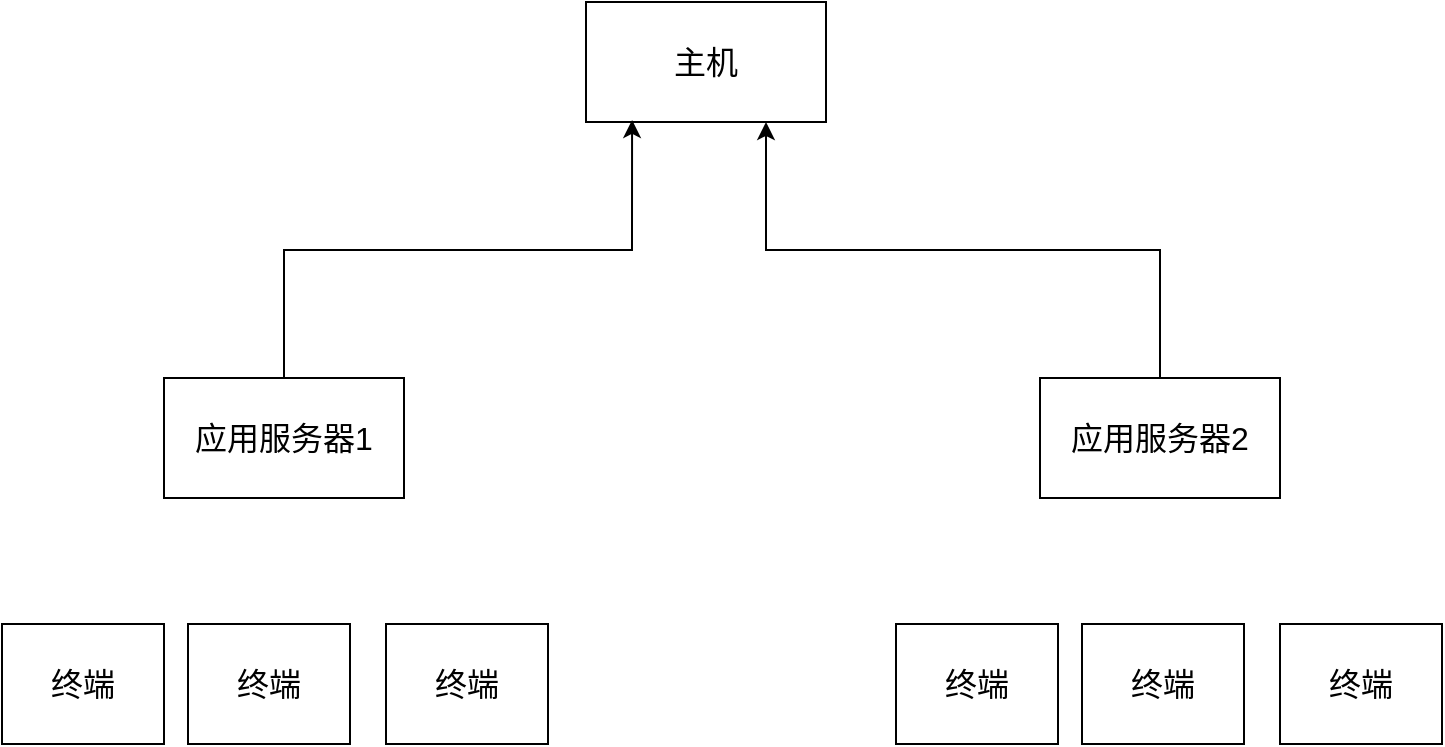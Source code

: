 <mxfile version="21.7.4" type="github">
  <diagram name="第 1 页" id="edIoZuRB3zaZxlKi64ll">
    <mxGraphModel dx="1281" dy="1096" grid="0" gridSize="10" guides="1" tooltips="1" connect="1" arrows="1" fold="1" page="1" pageScale="1" pageWidth="1600" pageHeight="1200" math="0" shadow="0">
      <root>
        <mxCell id="0" />
        <mxCell id="1" parent="0" />
        <mxCell id="2sgpYn9WfDaX8F-7KSPa-13" value="主机" style="rounded=0;whiteSpace=wrap;html=1;fontSize=16;" vertex="1" parent="1">
          <mxGeometry x="495" y="224" width="120" height="60" as="geometry" />
        </mxCell>
        <mxCell id="2sgpYn9WfDaX8F-7KSPa-20" style="edgeStyle=orthogonalEdgeStyle;rounded=0;orthogonalLoop=1;jettySize=auto;html=1;exitX=0.5;exitY=0;exitDx=0;exitDy=0;entryX=0.192;entryY=0.983;entryDx=0;entryDy=0;entryPerimeter=0;fontSize=16;" edge="1" parent="1" source="2sgpYn9WfDaX8F-7KSPa-14" target="2sgpYn9WfDaX8F-7KSPa-13">
          <mxGeometry relative="1" as="geometry" />
        </mxCell>
        <mxCell id="2sgpYn9WfDaX8F-7KSPa-14" value="应用服务器1" style="rounded=0;whiteSpace=wrap;html=1;fontSize=16;" vertex="1" parent="1">
          <mxGeometry x="284" y="412" width="120" height="60" as="geometry" />
        </mxCell>
        <mxCell id="2sgpYn9WfDaX8F-7KSPa-22" style="edgeStyle=orthogonalEdgeStyle;rounded=0;orthogonalLoop=1;jettySize=auto;html=1;exitX=0.5;exitY=0;exitDx=0;exitDy=0;entryX=0.75;entryY=1;entryDx=0;entryDy=0;fontSize=16;" edge="1" parent="1" source="2sgpYn9WfDaX8F-7KSPa-16" target="2sgpYn9WfDaX8F-7KSPa-13">
          <mxGeometry relative="1" as="geometry" />
        </mxCell>
        <mxCell id="2sgpYn9WfDaX8F-7KSPa-16" value="应用服务器2" style="rounded=0;whiteSpace=wrap;html=1;fontSize=16;" vertex="1" parent="1">
          <mxGeometry x="722" y="412" width="120" height="60" as="geometry" />
        </mxCell>
        <mxCell id="2sgpYn9WfDaX8F-7KSPa-27" value="终端" style="rounded=0;whiteSpace=wrap;html=1;fontSize=16;" vertex="1" parent="1">
          <mxGeometry x="203" y="535" width="81" height="60" as="geometry" />
        </mxCell>
        <mxCell id="2sgpYn9WfDaX8F-7KSPa-30" value="终端" style="rounded=0;whiteSpace=wrap;html=1;fontSize=16;" vertex="1" parent="1">
          <mxGeometry x="296" y="535" width="81" height="60" as="geometry" />
        </mxCell>
        <mxCell id="2sgpYn9WfDaX8F-7KSPa-31" value="终端" style="rounded=0;whiteSpace=wrap;html=1;fontSize=16;" vertex="1" parent="1">
          <mxGeometry x="395" y="535" width="81" height="60" as="geometry" />
        </mxCell>
        <mxCell id="2sgpYn9WfDaX8F-7KSPa-32" value="终端" style="rounded=0;whiteSpace=wrap;html=1;fontSize=16;" vertex="1" parent="1">
          <mxGeometry x="650" y="535" width="81" height="60" as="geometry" />
        </mxCell>
        <mxCell id="2sgpYn9WfDaX8F-7KSPa-33" value="终端" style="rounded=0;whiteSpace=wrap;html=1;fontSize=16;" vertex="1" parent="1">
          <mxGeometry x="743" y="535" width="81" height="60" as="geometry" />
        </mxCell>
        <mxCell id="2sgpYn9WfDaX8F-7KSPa-34" value="终端" style="rounded=0;whiteSpace=wrap;html=1;fontSize=16;" vertex="1" parent="1">
          <mxGeometry x="842" y="535" width="81" height="60" as="geometry" />
        </mxCell>
      </root>
    </mxGraphModel>
  </diagram>
</mxfile>
